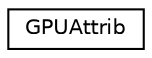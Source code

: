 digraph G
{
  edge [fontname="Helvetica",fontsize="10",labelfontname="Helvetica",labelfontsize="10"];
  node [fontname="Helvetica",fontsize="10",shape=record];
  rankdir=LR;
  Node1 [label="GPUAttrib",height=0.2,width=0.4,color="black", fillcolor="white", style="filled",URL="$d4/dde/structGPUAttrib.html"];
}
